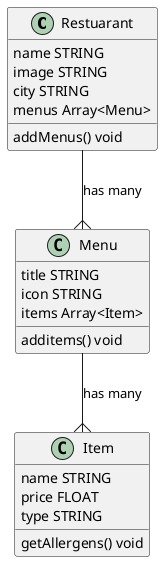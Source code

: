 @startuml

class Restuarant {
    name STRING
    image STRING
    city STRING
    menus Array<Menu>
    addMenus() void
}

class Menu{
    title STRING
    icon STRING
    items Array<Item>
    additems() void
}

class Item{
    name STRING
    price FLOAT
    type STRING
    getAllergens() void
}


Restuarant--{Menu: has many
Menu--{Item: has many


@enduml

